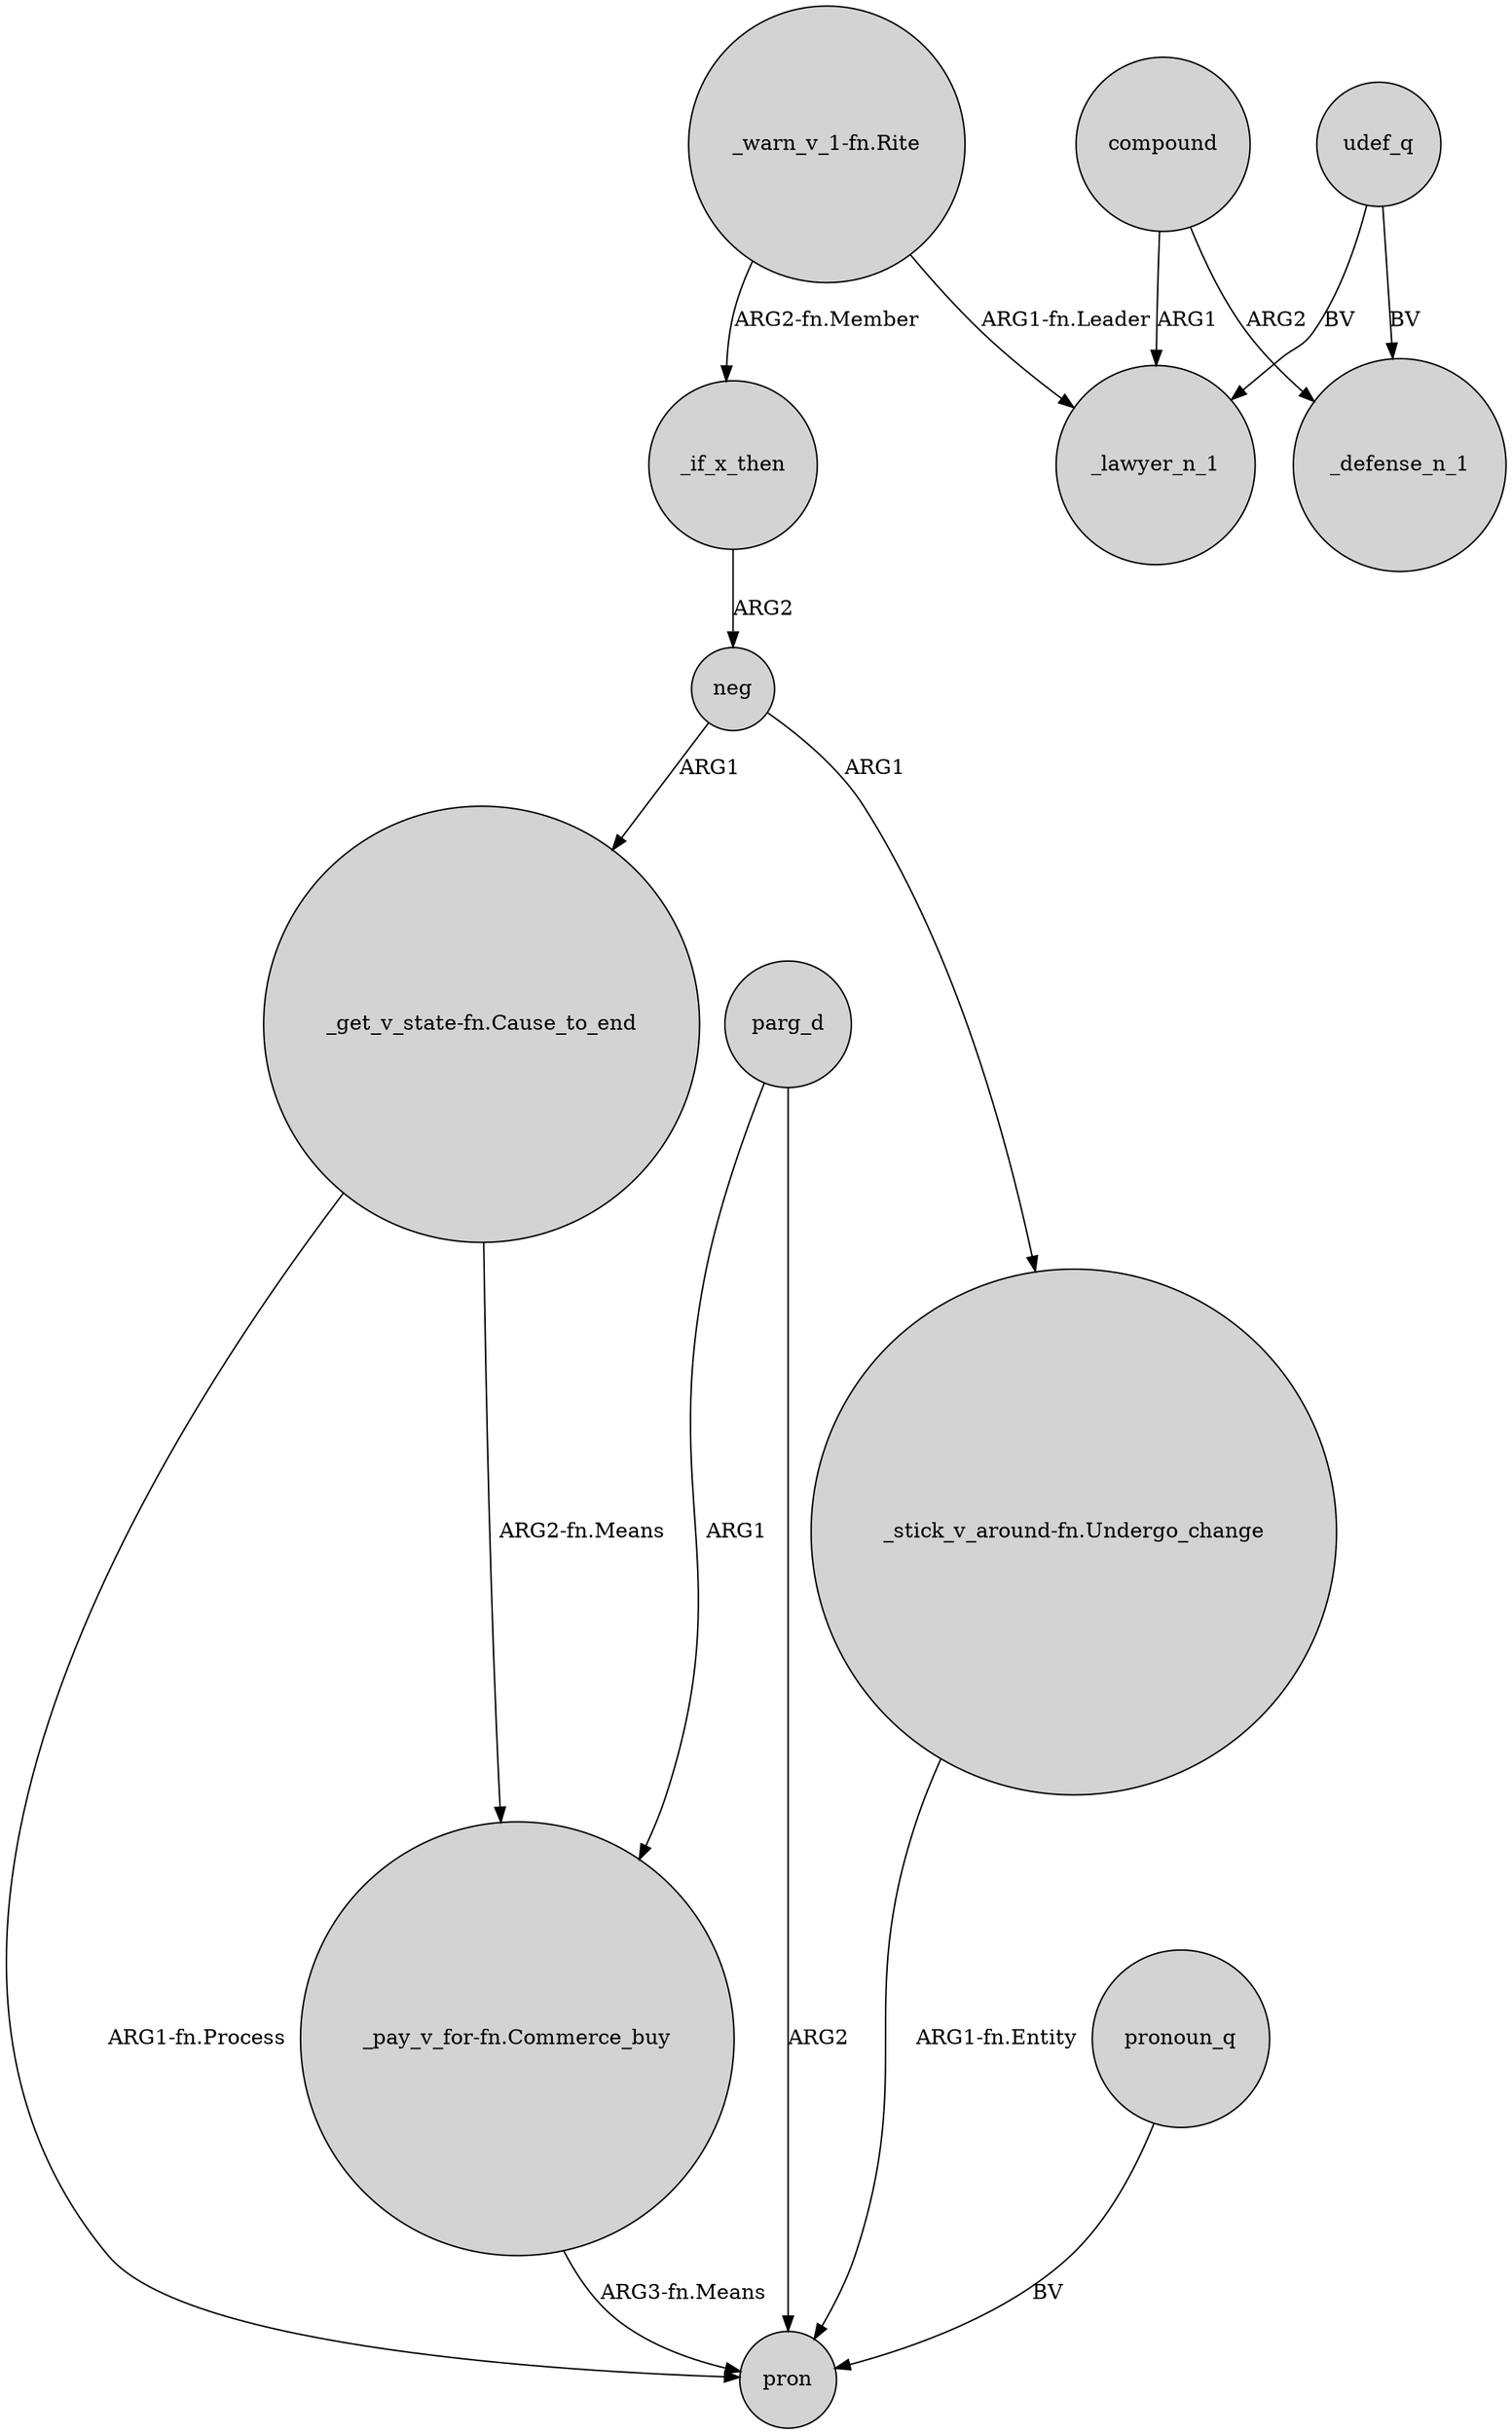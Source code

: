 digraph {
	node [shape=circle style=filled]
	_if_x_then -> neg [label=ARG2]
	udef_q -> _lawyer_n_1 [label=BV]
	"_warn_v_1-fn.Rite" -> _lawyer_n_1 [label="ARG1-fn.Leader"]
	"_warn_v_1-fn.Rite" -> _if_x_then [label="ARG2-fn.Member"]
	neg -> "_get_v_state-fn.Cause_to_end" [label=ARG1]
	compound -> _defense_n_1 [label=ARG2]
	parg_d -> "_pay_v_for-fn.Commerce_buy" [label=ARG1]
	udef_q -> _defense_n_1 [label=BV]
	"_stick_v_around-fn.Undergo_change" -> pron [label="ARG1-fn.Entity"]
	"_get_v_state-fn.Cause_to_end" -> "_pay_v_for-fn.Commerce_buy" [label="ARG2-fn.Means"]
	"_get_v_state-fn.Cause_to_end" -> pron [label="ARG1-fn.Process"]
	pronoun_q -> pron [label=BV]
	"_pay_v_for-fn.Commerce_buy" -> pron [label="ARG3-fn.Means"]
	compound -> _lawyer_n_1 [label=ARG1]
	parg_d -> pron [label=ARG2]
	neg -> "_stick_v_around-fn.Undergo_change" [label=ARG1]
}
